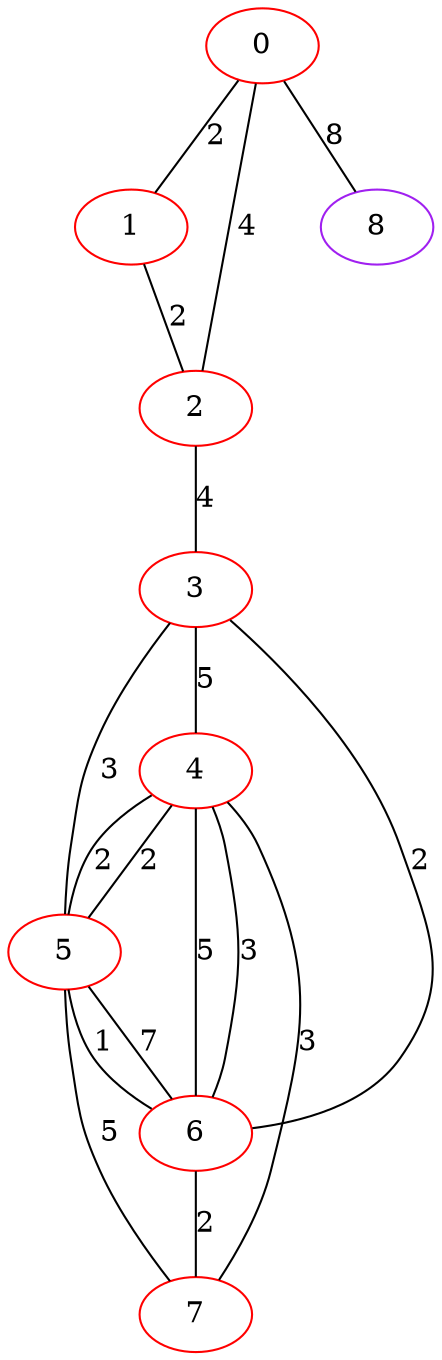 graph "" {
0 [color=red, weight=1];
1 [color=red, weight=1];
2 [color=red, weight=1];
3 [color=red, weight=1];
4 [color=red, weight=1];
5 [color=red, weight=1];
6 [color=red, weight=1];
7 [color=red, weight=1];
8 [color=purple, weight=4];
0 -- 8  [key=0, label=8];
0 -- 1  [key=0, label=2];
0 -- 2  [key=0, label=4];
1 -- 2  [key=0, label=2];
2 -- 3  [key=0, label=4];
3 -- 4  [key=0, label=5];
3 -- 5  [key=0, label=3];
3 -- 6  [key=0, label=2];
4 -- 5  [key=0, label=2];
4 -- 5  [key=1, label=2];
4 -- 6  [key=0, label=5];
4 -- 6  [key=1, label=3];
4 -- 7  [key=0, label=3];
5 -- 6  [key=0, label=7];
5 -- 6  [key=1, label=1];
5 -- 7  [key=0, label=5];
6 -- 7  [key=0, label=2];
}
